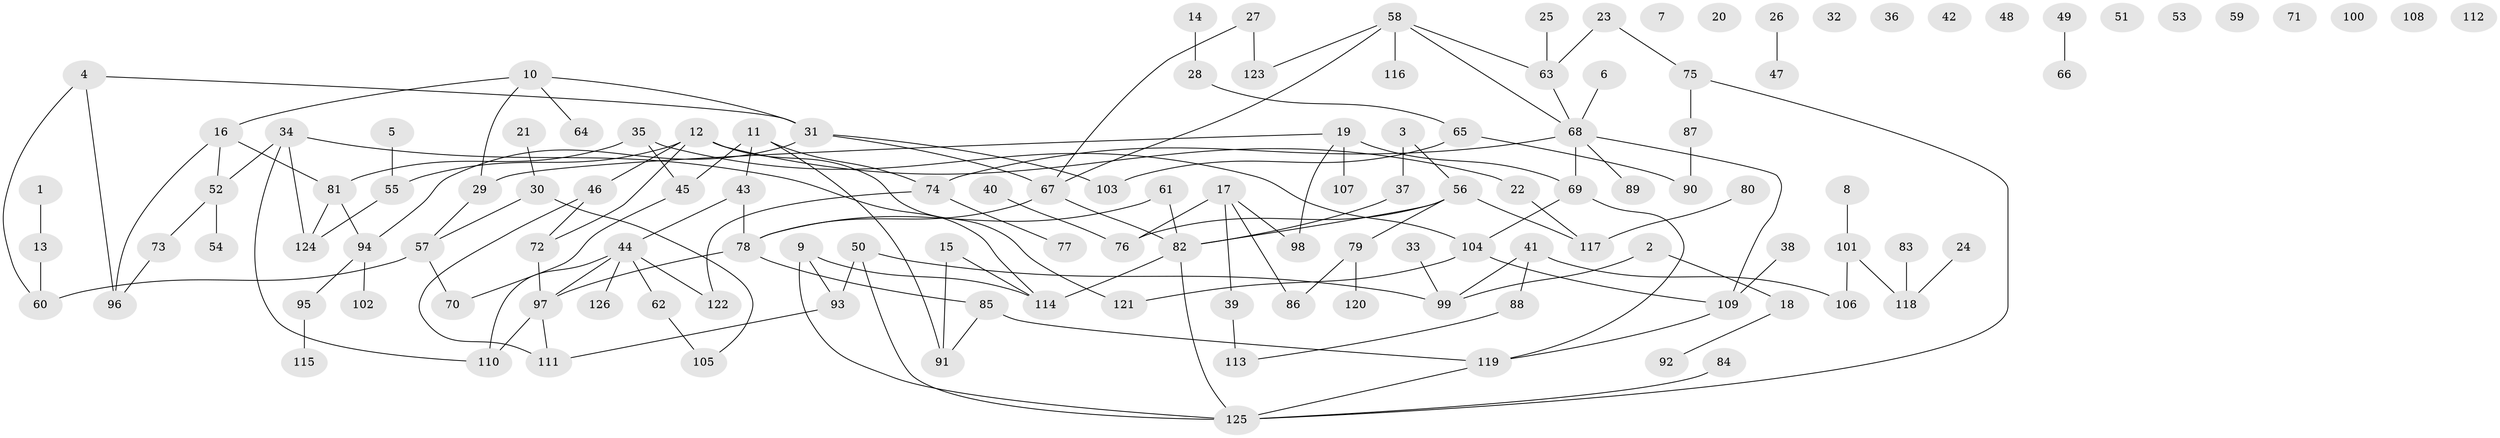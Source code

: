 // coarse degree distribution, {1: 0.24, 0: 0.3, 3: 0.1, 2: 0.1, 5: 0.04, 7: 0.06, 6: 0.08, 4: 0.08}
// Generated by graph-tools (version 1.1) at 2025/42/03/04/25 21:42:36]
// undirected, 126 vertices, 149 edges
graph export_dot {
graph [start="1"]
  node [color=gray90,style=filled];
  1;
  2;
  3;
  4;
  5;
  6;
  7;
  8;
  9;
  10;
  11;
  12;
  13;
  14;
  15;
  16;
  17;
  18;
  19;
  20;
  21;
  22;
  23;
  24;
  25;
  26;
  27;
  28;
  29;
  30;
  31;
  32;
  33;
  34;
  35;
  36;
  37;
  38;
  39;
  40;
  41;
  42;
  43;
  44;
  45;
  46;
  47;
  48;
  49;
  50;
  51;
  52;
  53;
  54;
  55;
  56;
  57;
  58;
  59;
  60;
  61;
  62;
  63;
  64;
  65;
  66;
  67;
  68;
  69;
  70;
  71;
  72;
  73;
  74;
  75;
  76;
  77;
  78;
  79;
  80;
  81;
  82;
  83;
  84;
  85;
  86;
  87;
  88;
  89;
  90;
  91;
  92;
  93;
  94;
  95;
  96;
  97;
  98;
  99;
  100;
  101;
  102;
  103;
  104;
  105;
  106;
  107;
  108;
  109;
  110;
  111;
  112;
  113;
  114;
  115;
  116;
  117;
  118;
  119;
  120;
  121;
  122;
  123;
  124;
  125;
  126;
  1 -- 13;
  2 -- 18;
  2 -- 99;
  3 -- 37;
  3 -- 56;
  4 -- 31;
  4 -- 60;
  4 -- 96;
  5 -- 55;
  6 -- 68;
  8 -- 101;
  9 -- 93;
  9 -- 114;
  9 -- 125;
  10 -- 16;
  10 -- 29;
  10 -- 31;
  10 -- 64;
  11 -- 43;
  11 -- 45;
  11 -- 74;
  11 -- 91;
  12 -- 22;
  12 -- 46;
  12 -- 55;
  12 -- 72;
  12 -- 121;
  13 -- 60;
  14 -- 28;
  15 -- 91;
  15 -- 114;
  16 -- 52;
  16 -- 81;
  16 -- 96;
  17 -- 39;
  17 -- 76;
  17 -- 86;
  17 -- 98;
  18 -- 92;
  19 -- 29;
  19 -- 69;
  19 -- 98;
  19 -- 107;
  21 -- 30;
  22 -- 117;
  23 -- 63;
  23 -- 75;
  24 -- 118;
  25 -- 63;
  26 -- 47;
  27 -- 67;
  27 -- 123;
  28 -- 65;
  29 -- 57;
  30 -- 57;
  30 -- 105;
  31 -- 67;
  31 -- 94;
  31 -- 103;
  33 -- 99;
  34 -- 52;
  34 -- 110;
  34 -- 114;
  34 -- 124;
  35 -- 45;
  35 -- 81;
  35 -- 104;
  37 -- 82;
  38 -- 109;
  39 -- 113;
  40 -- 76;
  41 -- 88;
  41 -- 99;
  41 -- 106;
  43 -- 44;
  43 -- 78;
  44 -- 62;
  44 -- 97;
  44 -- 110;
  44 -- 122;
  44 -- 126;
  45 -- 70;
  46 -- 72;
  46 -- 111;
  49 -- 66;
  50 -- 93;
  50 -- 99;
  50 -- 125;
  52 -- 54;
  52 -- 73;
  55 -- 124;
  56 -- 76;
  56 -- 79;
  56 -- 82;
  56 -- 117;
  57 -- 60;
  57 -- 70;
  58 -- 63;
  58 -- 67;
  58 -- 68;
  58 -- 116;
  58 -- 123;
  61 -- 78;
  61 -- 82;
  62 -- 105;
  63 -- 68;
  65 -- 90;
  65 -- 103;
  67 -- 78;
  67 -- 82;
  68 -- 69;
  68 -- 74;
  68 -- 89;
  68 -- 109;
  69 -- 104;
  69 -- 119;
  72 -- 97;
  73 -- 96;
  74 -- 77;
  74 -- 122;
  75 -- 87;
  75 -- 125;
  78 -- 85;
  78 -- 97;
  79 -- 86;
  79 -- 120;
  80 -- 117;
  81 -- 94;
  81 -- 124;
  82 -- 114;
  82 -- 125;
  83 -- 118;
  84 -- 125;
  85 -- 91;
  85 -- 119;
  87 -- 90;
  88 -- 113;
  93 -- 111;
  94 -- 95;
  94 -- 102;
  95 -- 115;
  97 -- 110;
  97 -- 111;
  101 -- 106;
  101 -- 118;
  104 -- 109;
  104 -- 121;
  109 -- 119;
  119 -- 125;
}
